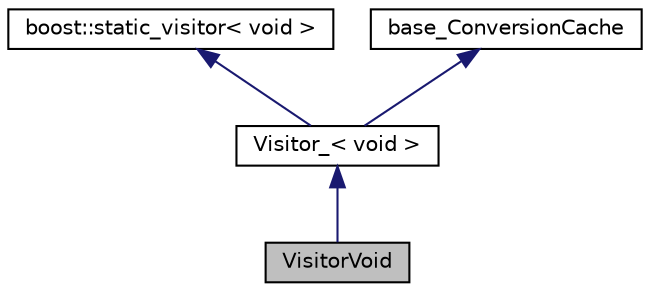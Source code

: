 digraph G
{
  edge [fontname="Helvetica",fontsize="10",labelfontname="Helvetica",labelfontsize="10"];
  node [fontname="Helvetica",fontsize="10",shape=record];
  Node1 [label="VisitorVoid",height=0.2,width=0.4,color="black", fillcolor="grey75", style="filled" fontcolor="black"];
  Node2 -> Node1 [dir="back",color="midnightblue",fontsize="10",style="solid",fontname="Helvetica"];
  Node2 [label="Visitor_\< void \>",height=0.2,width=0.4,color="black", fillcolor="white", style="filled",URL="$classVisitor__.html"];
  Node3 -> Node2 [dir="back",color="midnightblue",fontsize="10",style="solid",fontname="Helvetica"];
  Node3 [label="boost::static_visitor\< void \>",height=0.2,width=0.4,color="black", fillcolor="white", style="filled",URL="$classboost_1_1static__visitor.html"];
  Node4 -> Node2 [dir="back",color="midnightblue",fontsize="10",style="solid",fontname="Helvetica"];
  Node4 [label="base_ConversionCache",height=0.2,width=0.4,color="black", fillcolor="white", style="filled",URL="$classbase__ConversionCache.html",tooltip="base class for caching heavy data type conversions"];
}
